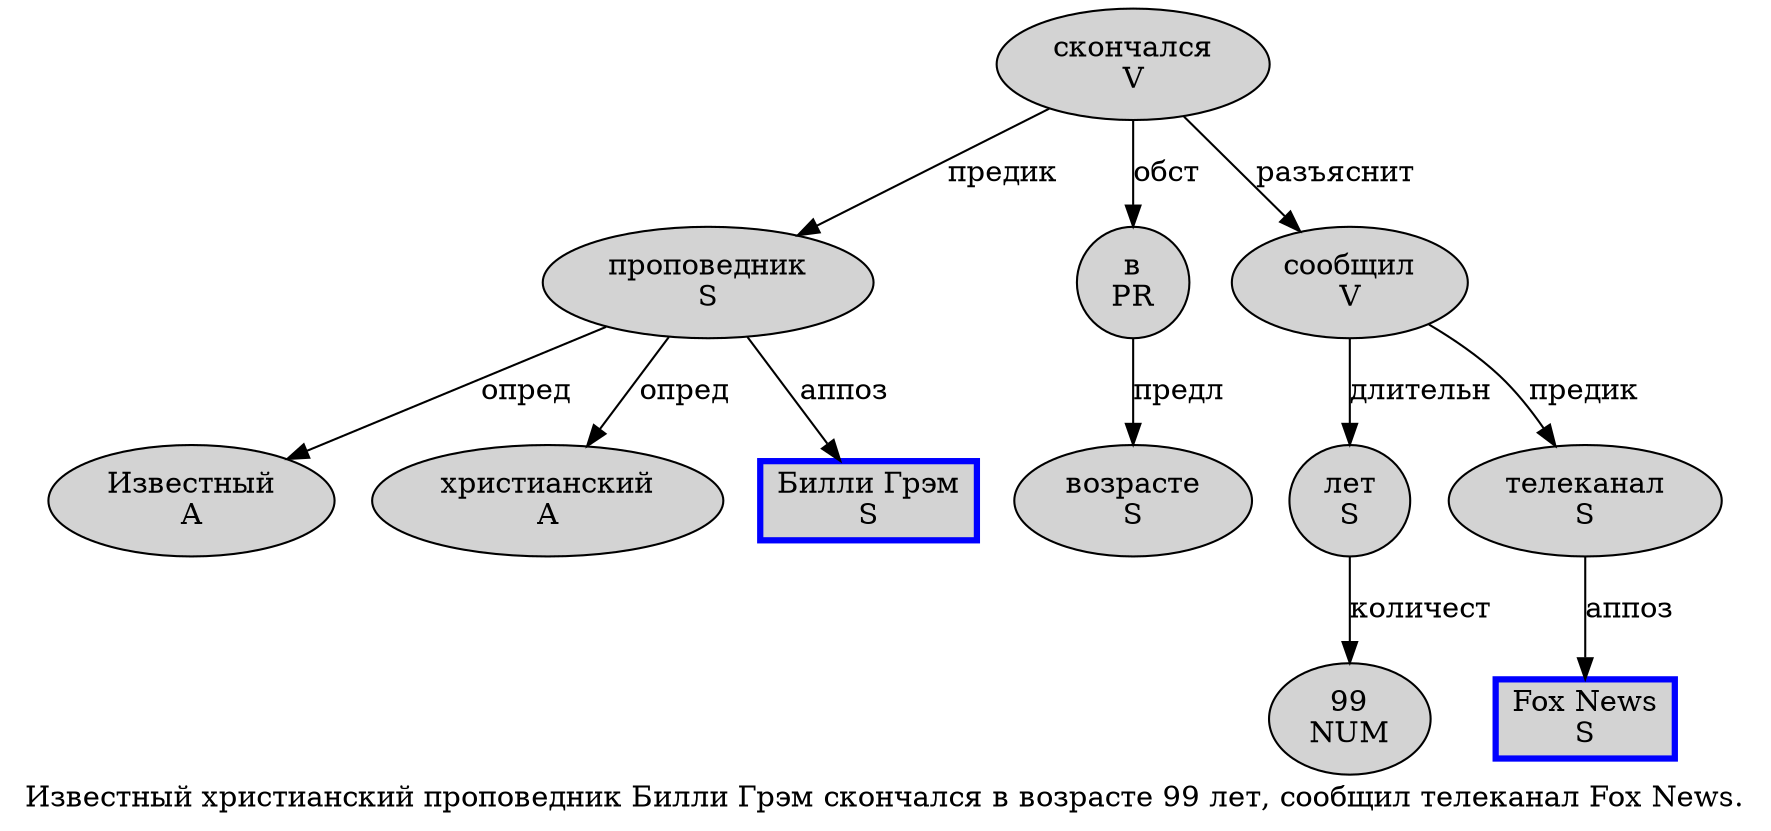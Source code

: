 digraph SENTENCE_447 {
	graph [label="Известный христианский проповедник Билли Грэм скончался в возрасте 99 лет, сообщил телеканал Fox News."]
	node [style=filled]
		0 [label="Известный
A" color="" fillcolor=lightgray penwidth=1 shape=ellipse]
		1 [label="христианский
A" color="" fillcolor=lightgray penwidth=1 shape=ellipse]
		2 [label="проповедник
S" color="" fillcolor=lightgray penwidth=1 shape=ellipse]
		3 [label="Билли Грэм
S" color=blue fillcolor=lightgray penwidth=3 shape=box]
		4 [label="скончался
V" color="" fillcolor=lightgray penwidth=1 shape=ellipse]
		5 [label="в
PR" color="" fillcolor=lightgray penwidth=1 shape=ellipse]
		6 [label="возрасте
S" color="" fillcolor=lightgray penwidth=1 shape=ellipse]
		7 [label="99
NUM" color="" fillcolor=lightgray penwidth=1 shape=ellipse]
		8 [label="лет
S" color="" fillcolor=lightgray penwidth=1 shape=ellipse]
		10 [label="сообщил
V" color="" fillcolor=lightgray penwidth=1 shape=ellipse]
		11 [label="телеканал
S" color="" fillcolor=lightgray penwidth=1 shape=ellipse]
		12 [label="Fox News
S" color=blue fillcolor=lightgray penwidth=3 shape=box]
			4 -> 2 [label="предик"]
			4 -> 5 [label="обст"]
			4 -> 10 [label="разъяснит"]
			10 -> 8 [label="длительн"]
			10 -> 11 [label="предик"]
			2 -> 0 [label="опред"]
			2 -> 1 [label="опред"]
			2 -> 3 [label="аппоз"]
			8 -> 7 [label="количест"]
			5 -> 6 [label="предл"]
			11 -> 12 [label="аппоз"]
}